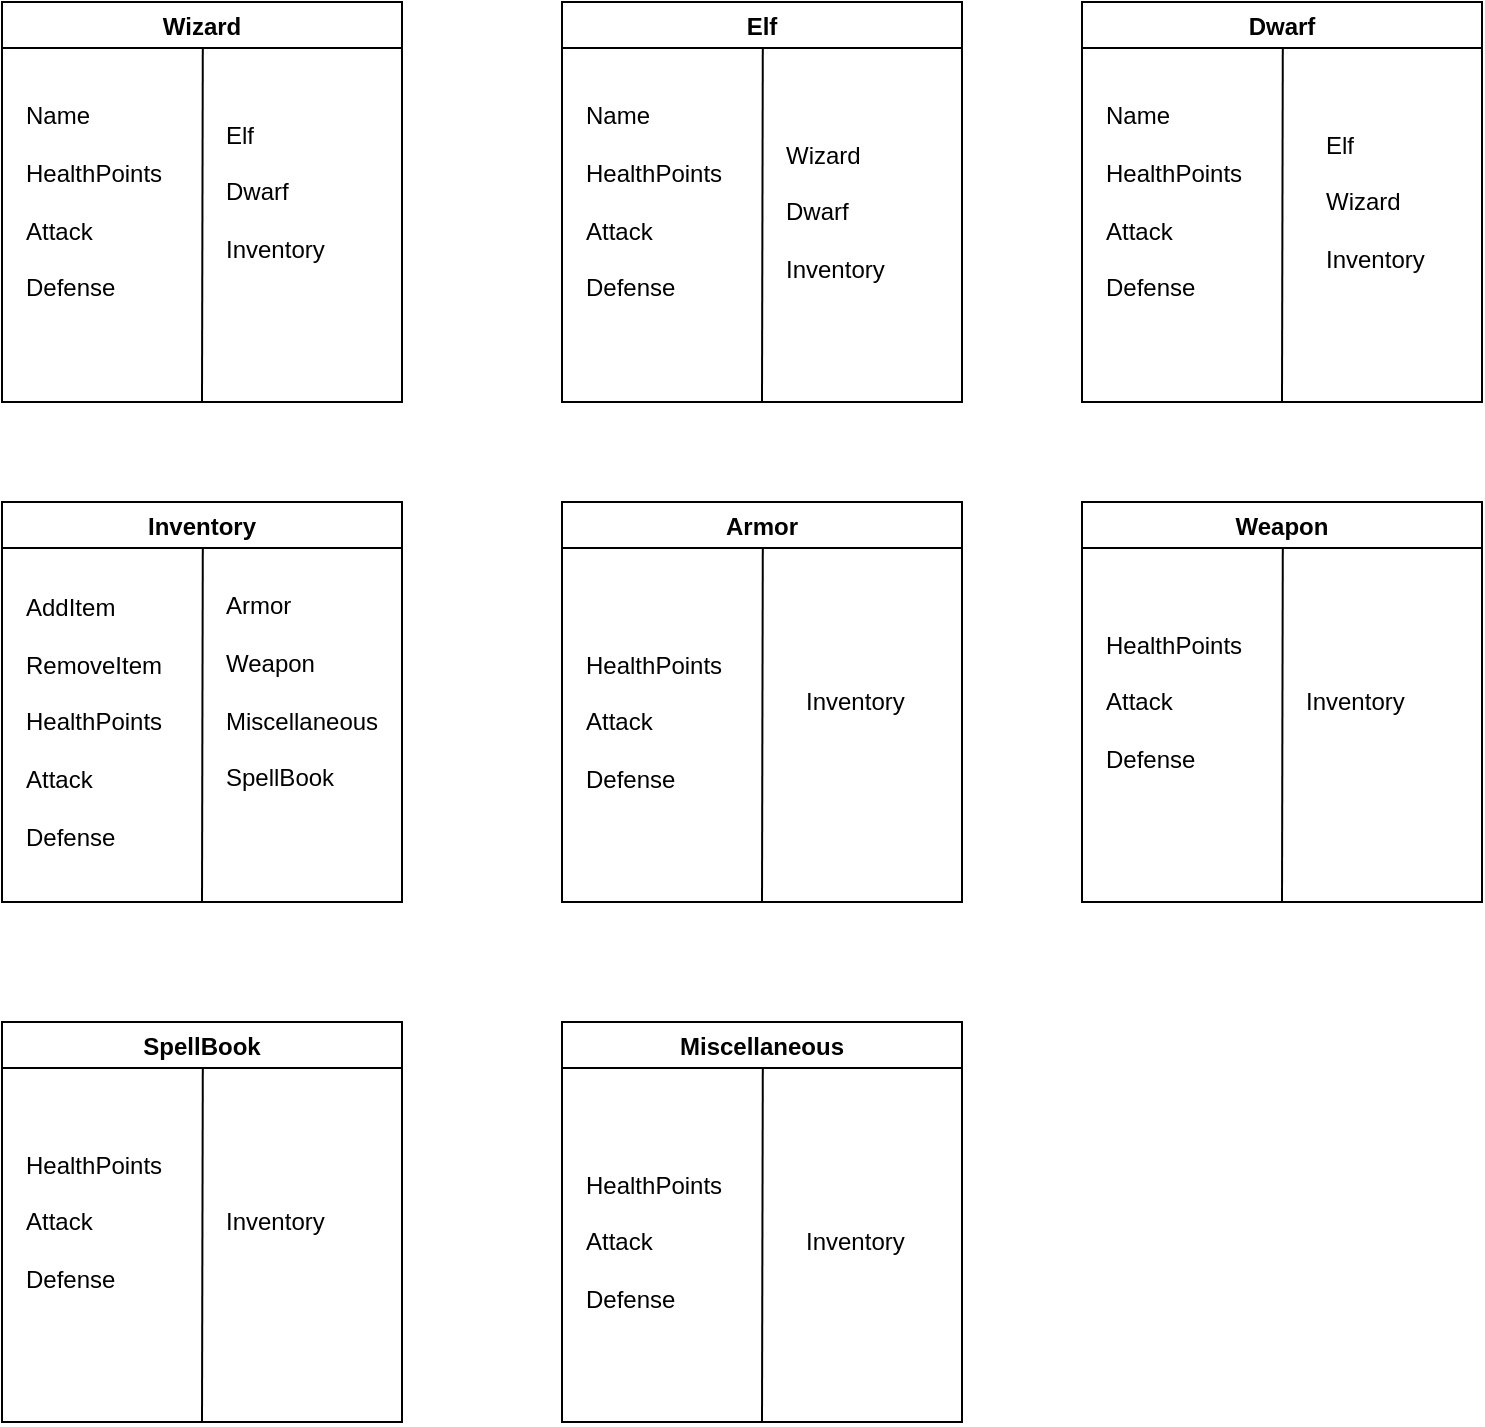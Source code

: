 <mxfile>
    <diagram id="Og5VD9N0vXUdqN74VKZp" name="Page-1">
        <mxGraphModel dx="1016" dy="718" grid="1" gridSize="10" guides="1" tooltips="1" connect="1" arrows="1" fold="1" page="1" pageScale="1" pageWidth="850" pageHeight="1100" math="0" shadow="0">
            <root>
                <mxCell id="0"/>
                <mxCell id="1" parent="0"/>
                <mxCell id="2" value="Wizard" style="swimlane;" vertex="1" parent="1">
                    <mxGeometry x="20" y="40" width="200" height="200" as="geometry"/>
                </mxCell>
                <mxCell id="29" value="Elf&lt;br&gt;&lt;br&gt;Dwarf&lt;br&gt;&lt;br&gt;Inventory" style="text;html=1;strokeColor=none;fillColor=none;align=left;verticalAlign=middle;whiteSpace=wrap;rounded=0;" vertex="1" parent="2">
                    <mxGeometry x="110" y="40" width="70" height="110" as="geometry"/>
                </mxCell>
                <mxCell id="30" value="Name&lt;br&gt;&lt;br&gt;HealthPoints&lt;br&gt;&lt;br&gt;Attack&lt;br&gt;&lt;br&gt;Defense" style="text;html=1;strokeColor=none;fillColor=none;align=left;verticalAlign=middle;whiteSpace=wrap;rounded=0;" vertex="1" parent="2">
                    <mxGeometry x="10" y="40" width="70" height="120" as="geometry"/>
                </mxCell>
                <mxCell id="5" value="" style="endArrow=none;html=1;exitX=0.5;exitY=1;exitDx=0;exitDy=0;entryX=0.502;entryY=0.115;entryDx=0;entryDy=0;entryPerimeter=0;" edge="1" parent="1" source="2" target="2">
                    <mxGeometry width="50" height="50" relative="1" as="geometry">
                        <mxPoint x="119.76" y="170" as="sourcePoint"/>
                        <mxPoint x="120" y="70" as="targetPoint"/>
                    </mxGeometry>
                </mxCell>
                <mxCell id="8" value="Elf" style="swimlane;" vertex="1" parent="1">
                    <mxGeometry x="300" y="40" width="200" height="200" as="geometry"/>
                </mxCell>
                <mxCell id="31" value="Name&lt;br&gt;&lt;br&gt;HealthPoints&lt;br&gt;&lt;br&gt;Attack&lt;br&gt;&lt;br&gt;Defense" style="text;html=1;strokeColor=none;fillColor=none;align=left;verticalAlign=middle;whiteSpace=wrap;rounded=0;" vertex="1" parent="8">
                    <mxGeometry x="10" y="40" width="70" height="120" as="geometry"/>
                </mxCell>
                <mxCell id="37" value="Wizard&lt;br&gt;&lt;br&gt;Dwarf&lt;br&gt;&lt;br&gt;Inventory" style="text;html=1;strokeColor=none;fillColor=none;align=left;verticalAlign=middle;whiteSpace=wrap;rounded=0;" vertex="1" parent="8">
                    <mxGeometry x="110" y="50" width="70" height="110" as="geometry"/>
                </mxCell>
                <mxCell id="9" value="" style="endArrow=none;html=1;exitX=0.5;exitY=1;exitDx=0;exitDy=0;entryX=0.502;entryY=0.115;entryDx=0;entryDy=0;entryPerimeter=0;" edge="1" parent="1" source="8" target="8">
                    <mxGeometry width="50" height="50" relative="1" as="geometry">
                        <mxPoint x="399.76" y="170" as="sourcePoint"/>
                        <mxPoint x="400" y="70" as="targetPoint"/>
                    </mxGeometry>
                </mxCell>
                <mxCell id="10" value="Dwarf" style="swimlane;startSize=23;" vertex="1" parent="1">
                    <mxGeometry x="560" y="40" width="200" height="200" as="geometry"/>
                </mxCell>
                <mxCell id="32" value="Name&lt;br&gt;&lt;br&gt;HealthPoints&lt;br&gt;&lt;br&gt;Attack&lt;br&gt;&lt;br&gt;Defense" style="text;html=1;strokeColor=none;fillColor=none;align=left;verticalAlign=middle;whiteSpace=wrap;rounded=0;" vertex="1" parent="10">
                    <mxGeometry x="10" y="40" width="70" height="120" as="geometry"/>
                </mxCell>
                <mxCell id="38" value="Elf&lt;br&gt;&lt;br&gt;Wizard&lt;br&gt;&lt;br&gt;Inventory" style="text;html=1;strokeColor=none;fillColor=none;align=left;verticalAlign=middle;whiteSpace=wrap;rounded=0;" vertex="1" parent="10">
                    <mxGeometry x="120" y="45" width="70" height="110" as="geometry"/>
                </mxCell>
                <mxCell id="11" value="" style="endArrow=none;html=1;exitX=0.5;exitY=1;exitDx=0;exitDy=0;entryX=0.502;entryY=0.115;entryDx=0;entryDy=0;entryPerimeter=0;" edge="1" parent="1" source="10" target="10">
                    <mxGeometry width="50" height="50" relative="1" as="geometry">
                        <mxPoint x="659.76" y="170" as="sourcePoint"/>
                        <mxPoint x="660" y="70" as="targetPoint"/>
                    </mxGeometry>
                </mxCell>
                <mxCell id="12" value="Inventory" style="swimlane;" vertex="1" parent="1">
                    <mxGeometry x="20" y="290" width="200" height="200" as="geometry"/>
                </mxCell>
                <mxCell id="25" value="Armor&lt;br&gt;&lt;br&gt;Weapon&lt;br&gt;&lt;br&gt;Miscellaneous&lt;br&gt;&lt;br&gt;SpellBook" style="text;html=1;strokeColor=none;fillColor=none;align=left;verticalAlign=middle;whiteSpace=wrap;rounded=0;" vertex="1" parent="12">
                    <mxGeometry x="110" y="40" width="80" height="110" as="geometry"/>
                </mxCell>
                <mxCell id="28" value="AddItem&lt;br&gt;&lt;br&gt;RemoveItem&lt;br&gt;&lt;br&gt;HealthPoints&lt;br&gt;&lt;br&gt;Attack&lt;br&gt;&lt;br&gt;Defense" style="text;html=1;strokeColor=none;fillColor=none;align=left;verticalAlign=middle;whiteSpace=wrap;rounded=0;" vertex="1" parent="12">
                    <mxGeometry x="10" y="40" width="70" height="140" as="geometry"/>
                </mxCell>
                <mxCell id="13" value="" style="endArrow=none;html=1;exitX=0.5;exitY=1;exitDx=0;exitDy=0;entryX=0.502;entryY=0.115;entryDx=0;entryDy=0;entryPerimeter=0;" edge="1" parent="1" source="12" target="12">
                    <mxGeometry width="50" height="50" relative="1" as="geometry">
                        <mxPoint x="119.76" y="420" as="sourcePoint"/>
                        <mxPoint x="120" y="320" as="targetPoint"/>
                    </mxGeometry>
                </mxCell>
                <mxCell id="14" value="Armor" style="swimlane;" vertex="1" parent="1">
                    <mxGeometry x="300" y="290" width="200" height="200" as="geometry"/>
                </mxCell>
                <mxCell id="33" value="HealthPoints&lt;br&gt;&lt;br&gt;Attack&lt;br&gt;&lt;br&gt;Defense" style="text;html=1;strokeColor=none;fillColor=none;align=left;verticalAlign=middle;whiteSpace=wrap;rounded=0;" vertex="1" parent="14">
                    <mxGeometry x="10" y="60" width="70" height="100" as="geometry"/>
                </mxCell>
                <mxCell id="42" value="Inventory" style="text;html=1;strokeColor=none;fillColor=none;align=left;verticalAlign=middle;whiteSpace=wrap;rounded=0;" vertex="1" parent="14">
                    <mxGeometry x="120" y="72.5" width="70" height="55" as="geometry"/>
                </mxCell>
                <mxCell id="15" value="" style="endArrow=none;html=1;exitX=0.5;exitY=1;exitDx=0;exitDy=0;entryX=0.502;entryY=0.115;entryDx=0;entryDy=0;entryPerimeter=0;" edge="1" parent="1" source="14" target="14">
                    <mxGeometry width="50" height="50" relative="1" as="geometry">
                        <mxPoint x="399.76" y="420" as="sourcePoint"/>
                        <mxPoint x="400" y="320" as="targetPoint"/>
                    </mxGeometry>
                </mxCell>
                <mxCell id="16" value="Weapon" style="swimlane;" vertex="1" parent="1">
                    <mxGeometry x="560" y="290" width="200" height="200" as="geometry"/>
                </mxCell>
                <mxCell id="34" value="HealthPoints&lt;br&gt;&lt;br&gt;Attack&lt;br&gt;&lt;br&gt;Defense" style="text;html=1;strokeColor=none;fillColor=none;align=left;verticalAlign=middle;whiteSpace=wrap;rounded=0;" vertex="1" parent="16">
                    <mxGeometry x="10" y="50" width="70" height="100" as="geometry"/>
                </mxCell>
                <mxCell id="43" value="Inventory" style="text;html=1;strokeColor=none;fillColor=none;align=left;verticalAlign=middle;whiteSpace=wrap;rounded=0;" vertex="1" parent="16">
                    <mxGeometry x="110" y="72.5" width="70" height="55" as="geometry"/>
                </mxCell>
                <mxCell id="17" value="" style="endArrow=none;html=1;exitX=0.5;exitY=1;exitDx=0;exitDy=0;entryX=0.502;entryY=0.115;entryDx=0;entryDy=0;entryPerimeter=0;" edge="1" parent="1" source="16" target="16">
                    <mxGeometry width="50" height="50" relative="1" as="geometry">
                        <mxPoint x="659.76" y="420" as="sourcePoint"/>
                        <mxPoint x="660" y="320" as="targetPoint"/>
                    </mxGeometry>
                </mxCell>
                <mxCell id="18" value="SpellBook" style="swimlane;" vertex="1" parent="1">
                    <mxGeometry x="20" y="550" width="200" height="200" as="geometry"/>
                </mxCell>
                <mxCell id="35" value="HealthPoints&lt;br&gt;&lt;br&gt;Attack&lt;br&gt;&lt;br&gt;Defense" style="text;html=1;strokeColor=none;fillColor=none;align=left;verticalAlign=middle;whiteSpace=wrap;rounded=0;" vertex="1" parent="18">
                    <mxGeometry x="10" y="50" width="70" height="100" as="geometry"/>
                </mxCell>
                <mxCell id="44" value="Inventory" style="text;html=1;strokeColor=none;fillColor=none;align=left;verticalAlign=middle;whiteSpace=wrap;rounded=0;" vertex="1" parent="18">
                    <mxGeometry x="110" y="72.5" width="70" height="55" as="geometry"/>
                </mxCell>
                <mxCell id="19" value="" style="endArrow=none;html=1;exitX=0.5;exitY=1;exitDx=0;exitDy=0;entryX=0.502;entryY=0.115;entryDx=0;entryDy=0;entryPerimeter=0;" edge="1" parent="1" source="18" target="18">
                    <mxGeometry width="50" height="50" relative="1" as="geometry">
                        <mxPoint x="119.76" y="680" as="sourcePoint"/>
                        <mxPoint x="120" y="580" as="targetPoint"/>
                    </mxGeometry>
                </mxCell>
                <mxCell id="39" value="Miscellaneous" style="swimlane;" vertex="1" parent="1">
                    <mxGeometry x="300" y="550" width="200" height="200" as="geometry"/>
                </mxCell>
                <mxCell id="40" value="HealthPoints&lt;br&gt;&lt;br&gt;Attack&lt;br&gt;&lt;br&gt;Defense" style="text;html=1;strokeColor=none;fillColor=none;align=left;verticalAlign=middle;whiteSpace=wrap;rounded=0;" vertex="1" parent="39">
                    <mxGeometry x="10" y="60" width="70" height="100" as="geometry"/>
                </mxCell>
                <mxCell id="45" value="Inventory" style="text;html=1;strokeColor=none;fillColor=none;align=left;verticalAlign=middle;whiteSpace=wrap;rounded=0;" vertex="1" parent="39">
                    <mxGeometry x="120" y="82.5" width="70" height="55" as="geometry"/>
                </mxCell>
                <mxCell id="41" value="" style="endArrow=none;html=1;exitX=0.5;exitY=1;exitDx=0;exitDy=0;entryX=0.502;entryY=0.115;entryDx=0;entryDy=0;entryPerimeter=0;" edge="1" parent="1" source="39" target="39">
                    <mxGeometry width="50" height="50" relative="1" as="geometry">
                        <mxPoint x="399.76" y="680" as="sourcePoint"/>
                        <mxPoint x="400" y="580" as="targetPoint"/>
                    </mxGeometry>
                </mxCell>
            </root>
        </mxGraphModel>
    </diagram>
</mxfile>
